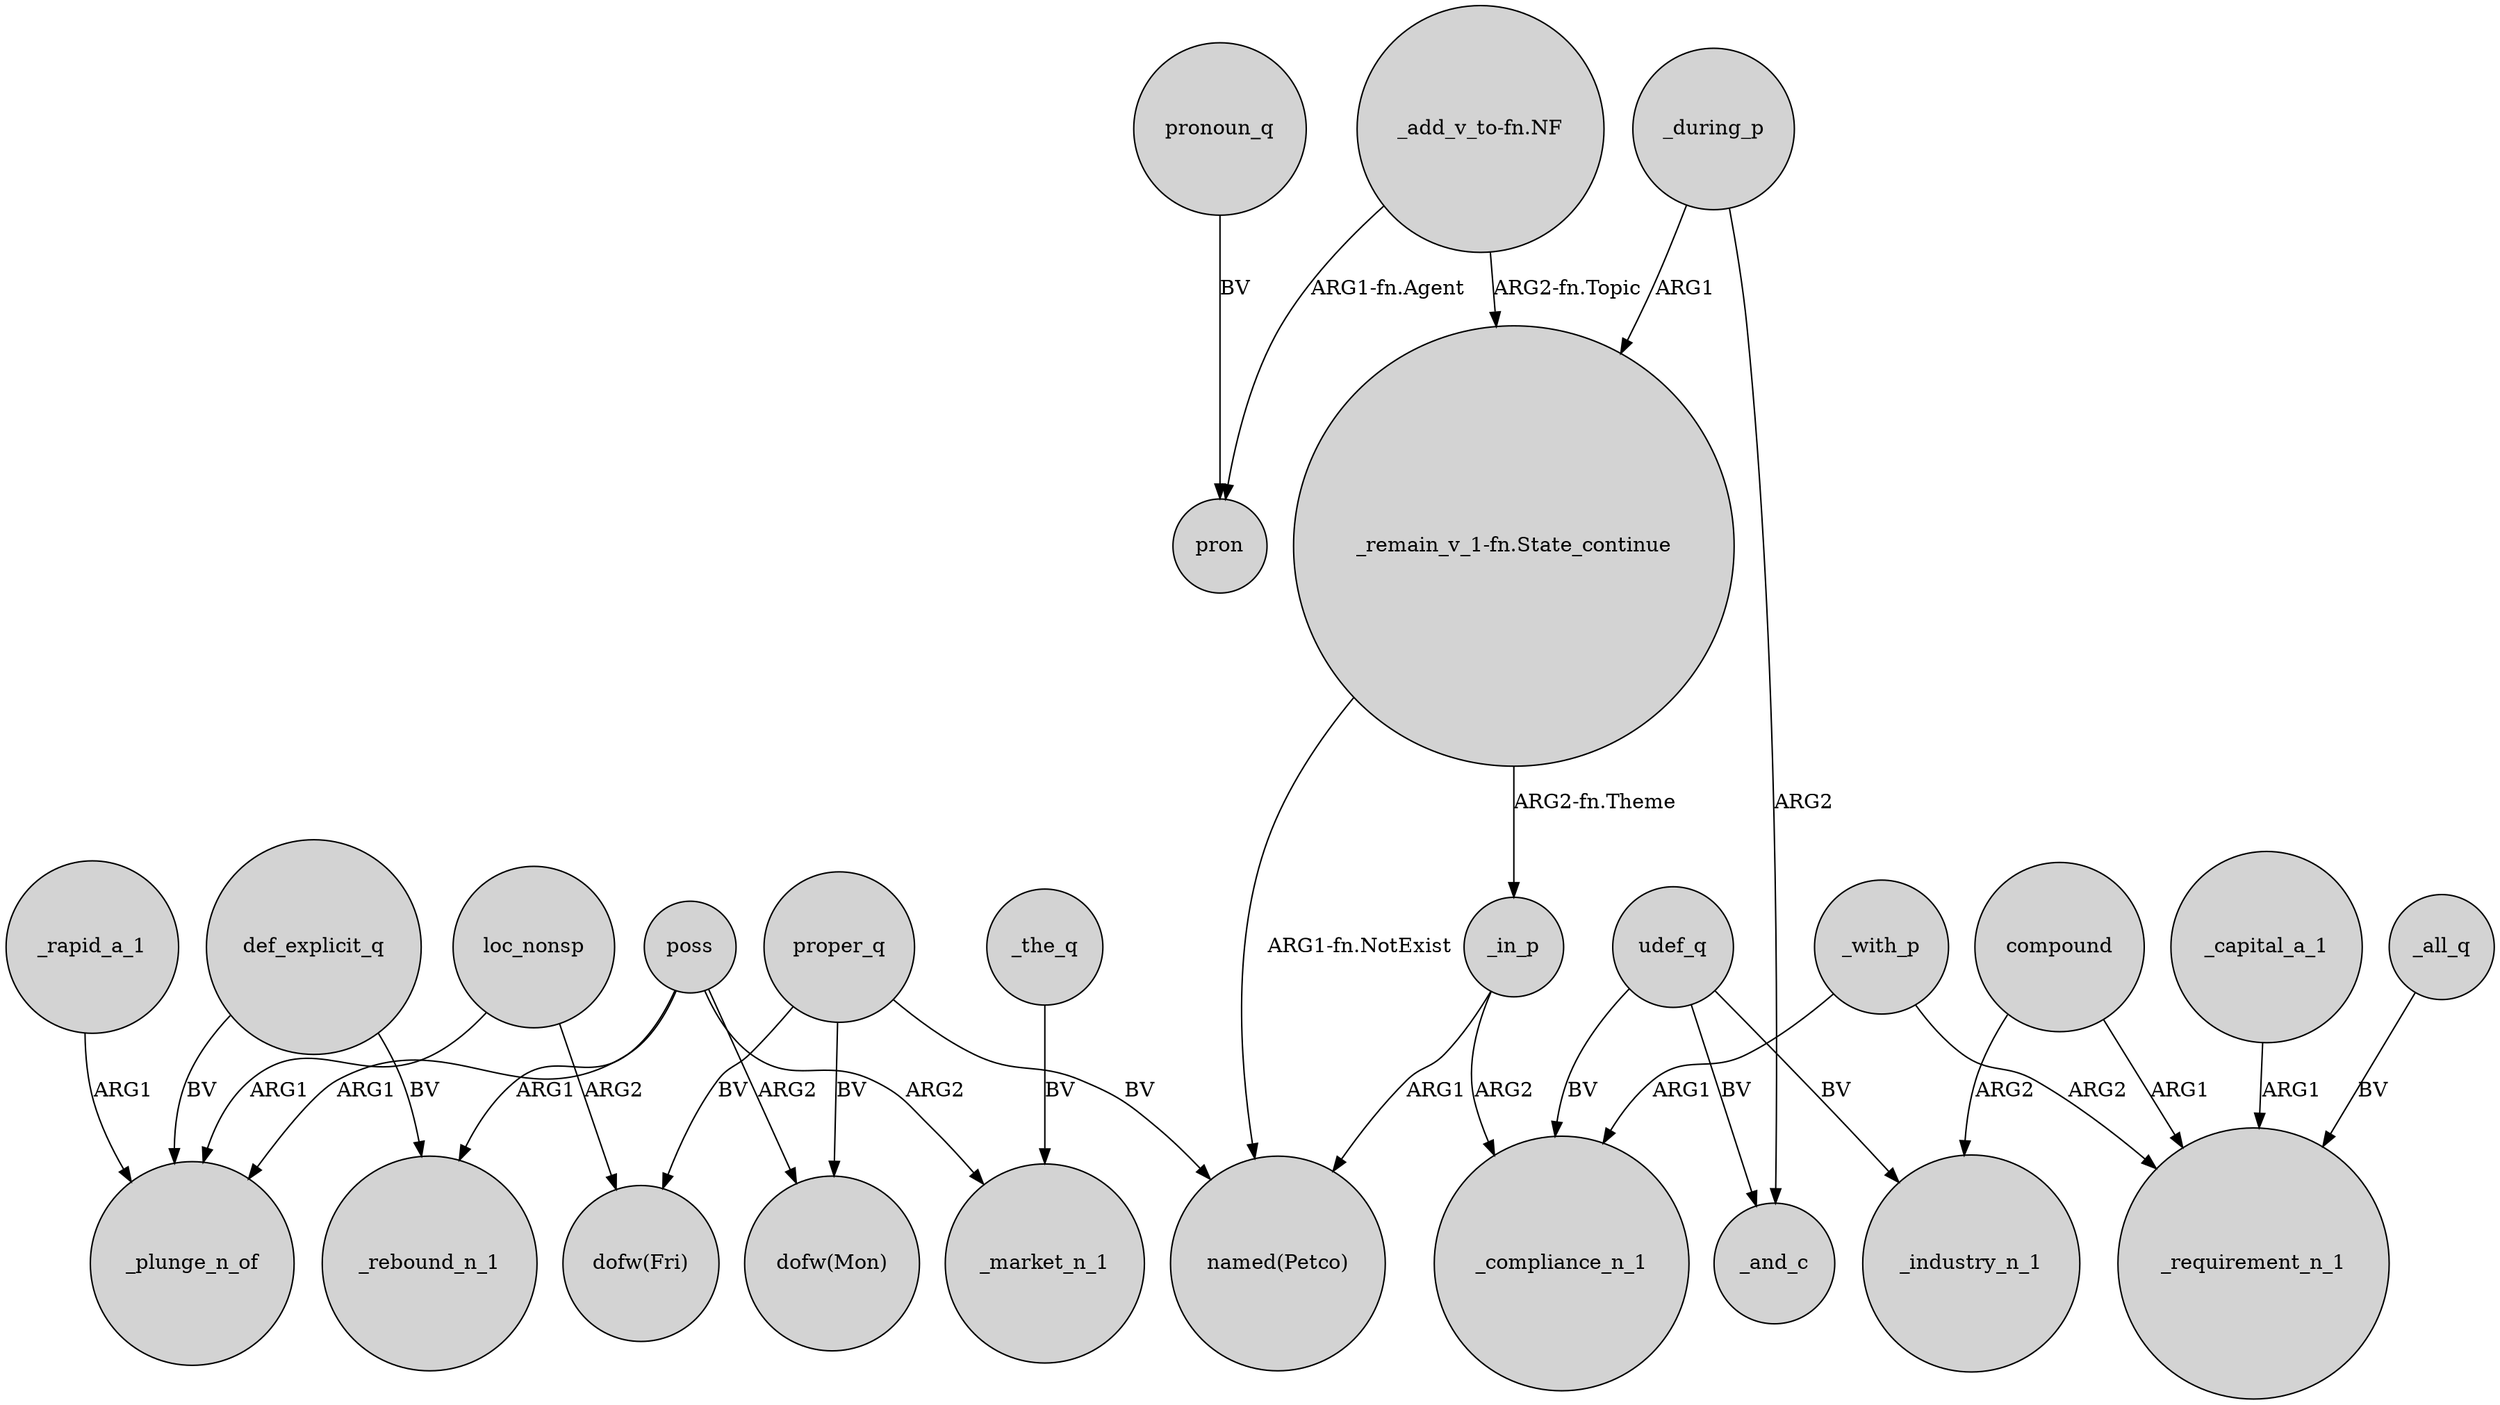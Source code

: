 digraph {
	node [shape=circle style=filled]
	_with_p -> _compliance_n_1 [label=ARG1]
	_in_p -> _compliance_n_1 [label=ARG2]
	loc_nonsp -> _plunge_n_of [label=ARG1]
	proper_q -> "dofw(Fri)" [label=BV]
	"_add_v_to-fn.NF" -> "_remain_v_1-fn.State_continue" [label="ARG2-fn.Topic"]
	"_remain_v_1-fn.State_continue" -> "named(Petco)" [label="ARG1-fn.NotExist"]
	_all_q -> _requirement_n_1 [label=BV]
	proper_q -> "named(Petco)" [label=BV]
	_in_p -> "named(Petco)" [label=ARG1]
	_capital_a_1 -> _requirement_n_1 [label=ARG1]
	udef_q -> _compliance_n_1 [label=BV]
	loc_nonsp -> "dofw(Fri)" [label=ARG2]
	_during_p -> _and_c [label=ARG2]
	_rapid_a_1 -> _plunge_n_of [label=ARG1]
	poss -> _plunge_n_of [label=ARG1]
	poss -> _rebound_n_1 [label=ARG1]
	def_explicit_q -> _plunge_n_of [label=BV]
	_during_p -> "_remain_v_1-fn.State_continue" [label=ARG1]
	pronoun_q -> pron [label=BV]
	poss -> _market_n_1 [label=ARG2]
	compound -> _industry_n_1 [label=ARG2]
	"_remain_v_1-fn.State_continue" -> _in_p [label="ARG2-fn.Theme"]
	proper_q -> "dofw(Mon)" [label=BV]
	"_add_v_to-fn.NF" -> pron [label="ARG1-fn.Agent"]
	def_explicit_q -> _rebound_n_1 [label=BV]
	compound -> _requirement_n_1 [label=ARG1]
	_with_p -> _requirement_n_1 [label=ARG2]
	poss -> "dofw(Mon)" [label=ARG2]
	_the_q -> _market_n_1 [label=BV]
	udef_q -> _and_c [label=BV]
	udef_q -> _industry_n_1 [label=BV]
}
